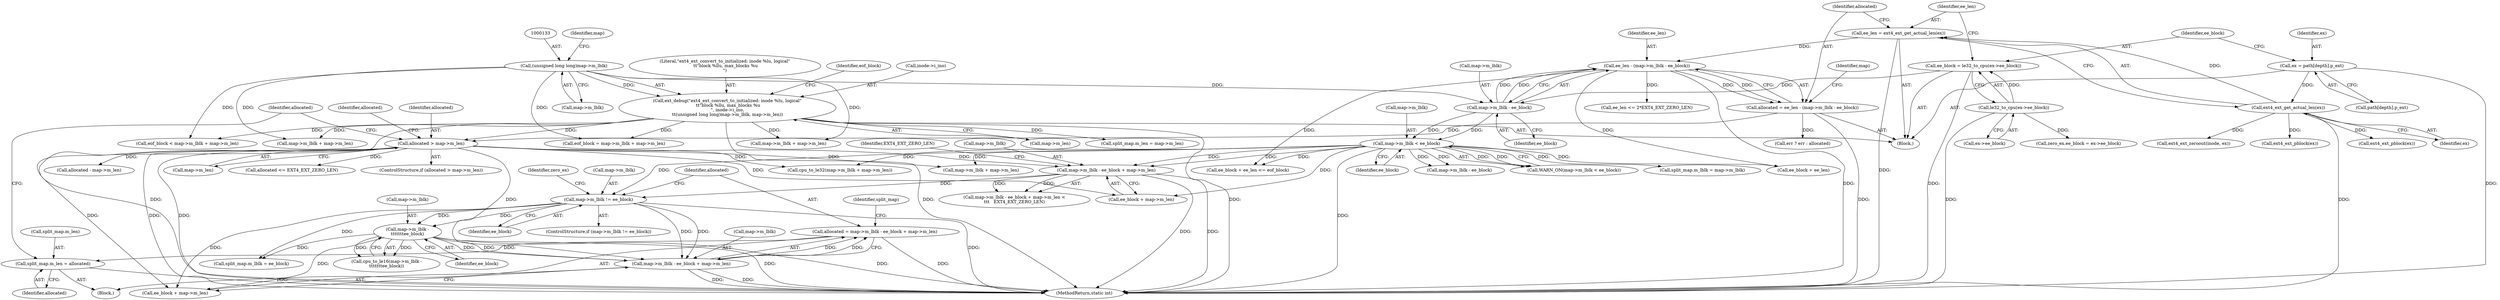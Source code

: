 digraph "0_linux_667eff35a1f56fa74ce98a0c7c29a40adc1ba4e3@API" {
"1000409" [label="(Call,allocated = map->m_lblk - ee_block + map->m_len)"];
"1000411" [label="(Call,map->m_lblk - ee_block + map->m_len)"];
"1000372" [label="(Call,map->m_lblk != ee_block)"];
"1000357" [label="(Call,map->m_lblk - ee_block + map->m_len)"];
"1000209" [label="(Call,map->m_lblk < ee_block)"];
"1000203" [label="(Call,map->m_lblk - ee_block)"];
"1000132" [label="(Call,(unsigned long long)map->m_lblk)"];
"1000189" [label="(Call,ee_block = le32_to_cpu(ex->ee_block))"];
"1000191" [label="(Call,le32_to_cpu(ex->ee_block))"];
"1000284" [label="(Call,allocated > map->m_len)"];
"1000199" [label="(Call,allocated = ee_len - (map->m_lblk - ee_block))"];
"1000201" [label="(Call,ee_len - (map->m_lblk - ee_block))"];
"1000195" [label="(Call,ee_len = ext4_ext_get_actual_len(ex))"];
"1000197" [label="(Call,ext4_ext_get_actual_len(ex))"];
"1000182" [label="(Call,ex = path[depth].p_ext)"];
"1000127" [label="(Call,ext_debug(\"ext4_ext_convert_to_initialized: inode %lu, logical\"\n \t\t\"block %llu, max_blocks %u\n\", inode->i_ino,\n\t\t(unsigned long long)map->m_lblk, map->m_len))"];
"1000390" [label="(Call,map->m_lblk -\n\t\t\t\t\t\t\tee_block)"];
"1000425" [label="(Call,split_map.m_len = allocated)"];
"1000325" [label="(Call,ext4_ext_pblock(ex))"];
"1000201" [label="(Call,ee_len - (map->m_lblk - ee_block))"];
"1000411" [label="(Call,map->m_lblk - ee_block + map->m_len)"];
"1000410" [label="(Identifier,allocated)"];
"1000134" [label="(Call,map->m_lblk)"];
"1000390" [label="(Call,map->m_lblk -\n\t\t\t\t\t\t\tee_block)"];
"1000160" [label="(Call,eof_block < map->m_lblk + map->m_len)"];
"1000169" [label="(Call,eof_block = map->m_lblk + map->m_len)"];
"1000286" [label="(Call,map->m_len)"];
"1000292" [label="(Call,allocated <= EXT4_EXT_ZERO_LEN)"];
"1000184" [label="(Call,path[depth].p_ext)"];
"1000137" [label="(Call,map->m_len)"];
"1000380" [label="(Identifier,zero_ex)"];
"1000213" [label="(Identifier,ee_block)"];
"1000217" [label="(Call,ee_block + ee_len <= eof_block)"];
"1000366" [label="(Identifier,EXT4_EXT_ZERO_LEN)"];
"1000429" [label="(Identifier,allocated)"];
"1000226" [label="(Call,ee_len <= 2*EXT4_EXT_ZERO_LEN)"];
"1000303" [label="(Call,cpu_to_le32(map->m_lblk + map->m_len))"];
"1000304" [label="(Call,map->m_lblk + map->m_len)"];
"1000422" [label="(Identifier,split_map)"];
"1000425" [label="(Call,split_map.m_len = allocated)"];
"1000285" [label="(Identifier,allocated)"];
"1000420" [label="(Call,split_map.m_lblk = ee_block)"];
"1000283" [label="(ControlStructure,if (allocated > map->m_len))"];
"1000316" [label="(Call,allocated - map->m_len)"];
"1000204" [label="(Call,map->m_lblk)"];
"1000449" [label="(Call,err ? err : allocated)"];
"1000431" [label="(Identifier,allocated)"];
"1000132" [label="(Call,(unsigned long long)map->m_lblk)"];
"1000358" [label="(Call,map->m_lblk)"];
"1000199" [label="(Call,allocated = ee_len - (map->m_lblk - ee_block))"];
"1000357" [label="(Call,map->m_lblk - ee_block + map->m_len)"];
"1000356" [label="(Call,map->m_lblk - ee_block + map->m_len <\n\t\t\t   EXT4_EXT_ZERO_LEN)"];
"1000127" [label="(Call,ext_debug(\"ext4_ext_convert_to_initialized: inode %lu, logical\"\n \t\t\"block %llu, max_blocks %u\n\", inode->i_ino,\n\t\t(unsigned long long)map->m_lblk, map->m_len))"];
"1000196" [label="(Identifier,ee_len)"];
"1000391" [label="(Call,map->m_lblk)"];
"1000189" [label="(Call,ee_block = le32_to_cpu(ex->ee_block))"];
"1000415" [label="(Call,ee_block + map->m_len)"];
"1000376" [label="(Identifier,ee_block)"];
"1000209" [label="(Call,map->m_lblk < ee_block)"];
"1000409" [label="(Call,allocated = map->m_lblk - ee_block + map->m_len)"];
"1000191" [label="(Call,le32_to_cpu(ex->ee_block))"];
"1000276" [label="(Call,split_map.m_len = map->m_len)"];
"1000200" [label="(Identifier,allocated)"];
"1000195" [label="(Call,ee_len = ext4_ext_get_actual_len(ex))"];
"1000198" [label="(Identifier,ex)"];
"1000361" [label="(Call,ee_block + map->m_len)"];
"1000207" [label="(Identifier,ee_block)"];
"1000327" [label="(Call,map->m_lblk - ee_block)"];
"1000110" [label="(Block,)"];
"1000237" [label="(Call,ext4_ext_zeroout(inode, ex))"];
"1000371" [label="(ControlStructure,if (map->m_lblk != ee_block))"];
"1000293" [label="(Identifier,allocated)"];
"1000203" [label="(Call,map->m_lblk - ee_block)"];
"1000128" [label="(Literal,\"ext4_ext_convert_to_initialized: inode %lu, logical\"\n \t\t\"block %llu, max_blocks %u\n\")"];
"1000426" [label="(Call,split_map.m_len)"];
"1000208" [label="(Call,WARN_ON(map->m_lblk < ee_block))"];
"1000192" [label="(Call,ex->ee_block)"];
"1000372" [label="(Call,map->m_lblk != ee_block)"];
"1000389" [label="(Call,cpu_to_le16(map->m_lblk -\n\t\t\t\t\t\t\tee_block))"];
"1000412" [label="(Call,map->m_lblk)"];
"1000141" [label="(Identifier,eof_block)"];
"1000197" [label="(Call,ext4_ext_get_actual_len(ex))"];
"1000373" [label="(Call,map->m_lblk)"];
"1000202" [label="(Identifier,ee_len)"];
"1000182" [label="(Call,ex = path[depth].p_ext)"];
"1000171" [label="(Call,map->m_lblk + map->m_len)"];
"1000218" [label="(Call,ee_block + ee_len)"];
"1000370" [label="(Block,)"];
"1000190" [label="(Identifier,ee_block)"];
"1000378" [label="(Call,zero_ex.ee_block = ex->ee_block)"];
"1000162" [label="(Call,map->m_lblk + map->m_len)"];
"1000398" [label="(Call,ext4_ext_pblock(ex))"];
"1000183" [label="(Identifier,ex)"];
"1000210" [label="(Call,map->m_lblk)"];
"1000129" [label="(Call,inode->i_ino)"];
"1000269" [label="(Call,split_map.m_lblk = map->m_lblk)"];
"1000138" [label="(Identifier,map)"];
"1000284" [label="(Call,allocated > map->m_len)"];
"1000211" [label="(Identifier,map)"];
"1000453" [label="(MethodReturn,static int)"];
"1000394" [label="(Identifier,ee_block)"];
"1000409" -> "1000370"  [label="AST: "];
"1000409" -> "1000411"  [label="CFG: "];
"1000410" -> "1000409"  [label="AST: "];
"1000411" -> "1000409"  [label="AST: "];
"1000422" -> "1000409"  [label="CFG: "];
"1000409" -> "1000453"  [label="DDG: "];
"1000411" -> "1000409"  [label="DDG: "];
"1000411" -> "1000409"  [label="DDG: "];
"1000409" -> "1000425"  [label="DDG: "];
"1000411" -> "1000415"  [label="CFG: "];
"1000412" -> "1000411"  [label="AST: "];
"1000415" -> "1000411"  [label="AST: "];
"1000411" -> "1000453"  [label="DDG: "];
"1000411" -> "1000453"  [label="DDG: "];
"1000372" -> "1000411"  [label="DDG: "];
"1000372" -> "1000411"  [label="DDG: "];
"1000390" -> "1000411"  [label="DDG: "];
"1000390" -> "1000411"  [label="DDG: "];
"1000284" -> "1000411"  [label="DDG: "];
"1000372" -> "1000371"  [label="AST: "];
"1000372" -> "1000376"  [label="CFG: "];
"1000373" -> "1000372"  [label="AST: "];
"1000376" -> "1000372"  [label="AST: "];
"1000380" -> "1000372"  [label="CFG: "];
"1000410" -> "1000372"  [label="CFG: "];
"1000372" -> "1000453"  [label="DDG: "];
"1000357" -> "1000372"  [label="DDG: "];
"1000209" -> "1000372"  [label="DDG: "];
"1000372" -> "1000390"  [label="DDG: "];
"1000372" -> "1000390"  [label="DDG: "];
"1000372" -> "1000415"  [label="DDG: "];
"1000372" -> "1000420"  [label="DDG: "];
"1000357" -> "1000356"  [label="AST: "];
"1000357" -> "1000361"  [label="CFG: "];
"1000358" -> "1000357"  [label="AST: "];
"1000361" -> "1000357"  [label="AST: "];
"1000366" -> "1000357"  [label="CFG: "];
"1000357" -> "1000453"  [label="DDG: "];
"1000357" -> "1000453"  [label="DDG: "];
"1000357" -> "1000356"  [label="DDG: "];
"1000357" -> "1000356"  [label="DDG: "];
"1000209" -> "1000357"  [label="DDG: "];
"1000209" -> "1000357"  [label="DDG: "];
"1000284" -> "1000357"  [label="DDG: "];
"1000209" -> "1000208"  [label="AST: "];
"1000209" -> "1000213"  [label="CFG: "];
"1000210" -> "1000209"  [label="AST: "];
"1000213" -> "1000209"  [label="AST: "];
"1000208" -> "1000209"  [label="CFG: "];
"1000209" -> "1000453"  [label="DDG: "];
"1000209" -> "1000208"  [label="DDG: "];
"1000209" -> "1000208"  [label="DDG: "];
"1000203" -> "1000209"  [label="DDG: "];
"1000203" -> "1000209"  [label="DDG: "];
"1000209" -> "1000217"  [label="DDG: "];
"1000209" -> "1000218"  [label="DDG: "];
"1000209" -> "1000269"  [label="DDG: "];
"1000209" -> "1000303"  [label="DDG: "];
"1000209" -> "1000304"  [label="DDG: "];
"1000209" -> "1000327"  [label="DDG: "];
"1000209" -> "1000327"  [label="DDG: "];
"1000209" -> "1000361"  [label="DDG: "];
"1000203" -> "1000201"  [label="AST: "];
"1000203" -> "1000207"  [label="CFG: "];
"1000204" -> "1000203"  [label="AST: "];
"1000207" -> "1000203"  [label="AST: "];
"1000201" -> "1000203"  [label="CFG: "];
"1000203" -> "1000201"  [label="DDG: "];
"1000203" -> "1000201"  [label="DDG: "];
"1000132" -> "1000203"  [label="DDG: "];
"1000189" -> "1000203"  [label="DDG: "];
"1000132" -> "1000127"  [label="AST: "];
"1000132" -> "1000134"  [label="CFG: "];
"1000133" -> "1000132"  [label="AST: "];
"1000134" -> "1000132"  [label="AST: "];
"1000138" -> "1000132"  [label="CFG: "];
"1000132" -> "1000127"  [label="DDG: "];
"1000132" -> "1000160"  [label="DDG: "];
"1000132" -> "1000162"  [label="DDG: "];
"1000132" -> "1000169"  [label="DDG: "];
"1000132" -> "1000171"  [label="DDG: "];
"1000189" -> "1000110"  [label="AST: "];
"1000189" -> "1000191"  [label="CFG: "];
"1000190" -> "1000189"  [label="AST: "];
"1000191" -> "1000189"  [label="AST: "];
"1000196" -> "1000189"  [label="CFG: "];
"1000189" -> "1000453"  [label="DDG: "];
"1000191" -> "1000189"  [label="DDG: "];
"1000191" -> "1000192"  [label="CFG: "];
"1000192" -> "1000191"  [label="AST: "];
"1000191" -> "1000453"  [label="DDG: "];
"1000191" -> "1000378"  [label="DDG: "];
"1000284" -> "1000283"  [label="AST: "];
"1000284" -> "1000286"  [label="CFG: "];
"1000285" -> "1000284"  [label="AST: "];
"1000286" -> "1000284"  [label="AST: "];
"1000293" -> "1000284"  [label="CFG: "];
"1000431" -> "1000284"  [label="CFG: "];
"1000284" -> "1000453"  [label="DDG: "];
"1000284" -> "1000453"  [label="DDG: "];
"1000199" -> "1000284"  [label="DDG: "];
"1000127" -> "1000284"  [label="DDG: "];
"1000284" -> "1000292"  [label="DDG: "];
"1000284" -> "1000303"  [label="DDG: "];
"1000284" -> "1000304"  [label="DDG: "];
"1000284" -> "1000316"  [label="DDG: "];
"1000284" -> "1000361"  [label="DDG: "];
"1000284" -> "1000415"  [label="DDG: "];
"1000199" -> "1000110"  [label="AST: "];
"1000199" -> "1000201"  [label="CFG: "];
"1000200" -> "1000199"  [label="AST: "];
"1000201" -> "1000199"  [label="AST: "];
"1000211" -> "1000199"  [label="CFG: "];
"1000199" -> "1000453"  [label="DDG: "];
"1000201" -> "1000199"  [label="DDG: "];
"1000201" -> "1000199"  [label="DDG: "];
"1000199" -> "1000449"  [label="DDG: "];
"1000202" -> "1000201"  [label="AST: "];
"1000201" -> "1000453"  [label="DDG: "];
"1000195" -> "1000201"  [label="DDG: "];
"1000201" -> "1000217"  [label="DDG: "];
"1000201" -> "1000218"  [label="DDG: "];
"1000201" -> "1000226"  [label="DDG: "];
"1000195" -> "1000110"  [label="AST: "];
"1000195" -> "1000197"  [label="CFG: "];
"1000196" -> "1000195"  [label="AST: "];
"1000197" -> "1000195"  [label="AST: "];
"1000200" -> "1000195"  [label="CFG: "];
"1000195" -> "1000453"  [label="DDG: "];
"1000197" -> "1000195"  [label="DDG: "];
"1000197" -> "1000198"  [label="CFG: "];
"1000198" -> "1000197"  [label="AST: "];
"1000197" -> "1000453"  [label="DDG: "];
"1000182" -> "1000197"  [label="DDG: "];
"1000197" -> "1000237"  [label="DDG: "];
"1000197" -> "1000325"  [label="DDG: "];
"1000197" -> "1000398"  [label="DDG: "];
"1000182" -> "1000110"  [label="AST: "];
"1000182" -> "1000184"  [label="CFG: "];
"1000183" -> "1000182"  [label="AST: "];
"1000184" -> "1000182"  [label="AST: "];
"1000190" -> "1000182"  [label="CFG: "];
"1000182" -> "1000453"  [label="DDG: "];
"1000127" -> "1000110"  [label="AST: "];
"1000127" -> "1000137"  [label="CFG: "];
"1000128" -> "1000127"  [label="AST: "];
"1000129" -> "1000127"  [label="AST: "];
"1000137" -> "1000127"  [label="AST: "];
"1000141" -> "1000127"  [label="CFG: "];
"1000127" -> "1000453"  [label="DDG: "];
"1000127" -> "1000453"  [label="DDG: "];
"1000127" -> "1000453"  [label="DDG: "];
"1000127" -> "1000160"  [label="DDG: "];
"1000127" -> "1000162"  [label="DDG: "];
"1000127" -> "1000169"  [label="DDG: "];
"1000127" -> "1000171"  [label="DDG: "];
"1000127" -> "1000276"  [label="DDG: "];
"1000390" -> "1000389"  [label="AST: "];
"1000390" -> "1000394"  [label="CFG: "];
"1000391" -> "1000390"  [label="AST: "];
"1000394" -> "1000390"  [label="AST: "];
"1000389" -> "1000390"  [label="CFG: "];
"1000390" -> "1000453"  [label="DDG: "];
"1000390" -> "1000453"  [label="DDG: "];
"1000390" -> "1000389"  [label="DDG: "];
"1000390" -> "1000389"  [label="DDG: "];
"1000390" -> "1000415"  [label="DDG: "];
"1000390" -> "1000420"  [label="DDG: "];
"1000425" -> "1000370"  [label="AST: "];
"1000425" -> "1000429"  [label="CFG: "];
"1000426" -> "1000425"  [label="AST: "];
"1000429" -> "1000425"  [label="AST: "];
"1000431" -> "1000425"  [label="CFG: "];
"1000425" -> "1000453"  [label="DDG: "];
}
